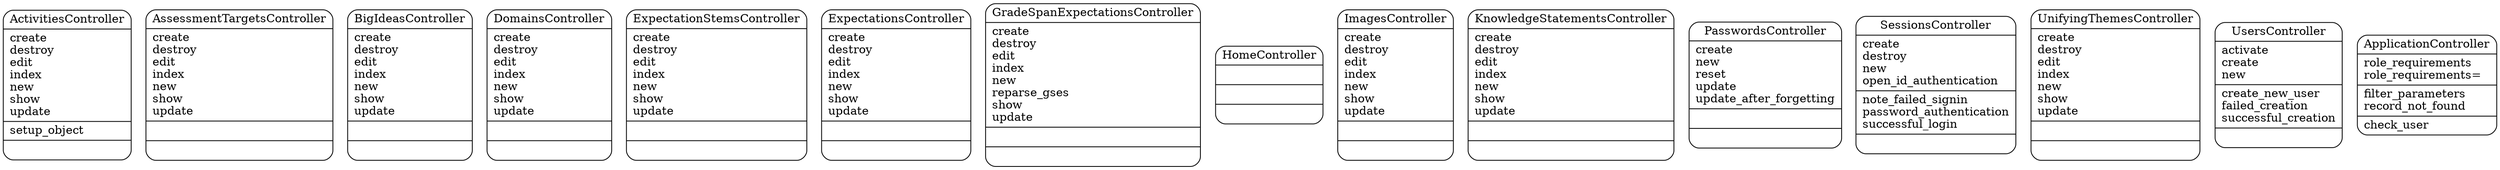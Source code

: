 digraph controllers_diagram {
	graph[overlap=false, splines=true]
	"ActivitiesController" [shape=Mrecord, label="{ActivitiesController|create\ldestroy\ledit\lindex\lnew\lshow\lupdate\l|setup_object\l|\l}"]
	"AssessmentTargetsController" [shape=Mrecord, label="{AssessmentTargetsController|create\ldestroy\ledit\lindex\lnew\lshow\lupdate\l|\l|\l}"]
	"BigIdeasController" [shape=Mrecord, label="{BigIdeasController|create\ldestroy\ledit\lindex\lnew\lshow\lupdate\l|\l|\l}"]
	"DomainsController" [shape=Mrecord, label="{DomainsController|create\ldestroy\ledit\lindex\lnew\lshow\lupdate\l|\l|\l}"]
	"ExpectationStemsController" [shape=Mrecord, label="{ExpectationStemsController|create\ldestroy\ledit\lindex\lnew\lshow\lupdate\l|\l|\l}"]
	"ExpectationsController" [shape=Mrecord, label="{ExpectationsController|create\ldestroy\ledit\lindex\lnew\lshow\lupdate\l|\l|\l}"]
	"GradeSpanExpectationsController" [shape=Mrecord, label="{GradeSpanExpectationsController|create\ldestroy\ledit\lindex\lnew\lreparse_gses\lshow\lupdate\l|\l|\l}"]
	"HomeController" [shape=Mrecord, label="{HomeController|\l|\l|\l}"]
	"ImagesController" [shape=Mrecord, label="{ImagesController|create\ldestroy\ledit\lindex\lnew\lshow\lupdate\l|\l|\l}"]
	"KnowledgeStatementsController" [shape=Mrecord, label="{KnowledgeStatementsController|create\ldestroy\ledit\lindex\lnew\lshow\lupdate\l|\l|\l}"]
	"PasswordsController" [shape=Mrecord, label="{PasswordsController|create\lnew\lreset\lupdate\lupdate_after_forgetting\l|\l|\l}"]
	"SessionsController" [shape=Mrecord, label="{SessionsController|create\ldestroy\lnew\lopen_id_authentication\l|note_failed_signin\lpassword_authentication\lsuccessful_login\l|\l}"]
	"UnifyingThemesController" [shape=Mrecord, label="{UnifyingThemesController|create\ldestroy\ledit\lindex\lnew\lshow\lupdate\l|\l|\l}"]
	"UsersController" [shape=Mrecord, label="{UsersController|activate\lcreate\lnew\l|create_new_user\lfailed_creation\lsuccessful_creation\l|\l}"]
	"ApplicationController" [shape=Mrecord, label="{ApplicationController|role_requirements\lrole_requirements=\l|filter_parameters\lrecord_not_found\l|check_user\l}"]
}
